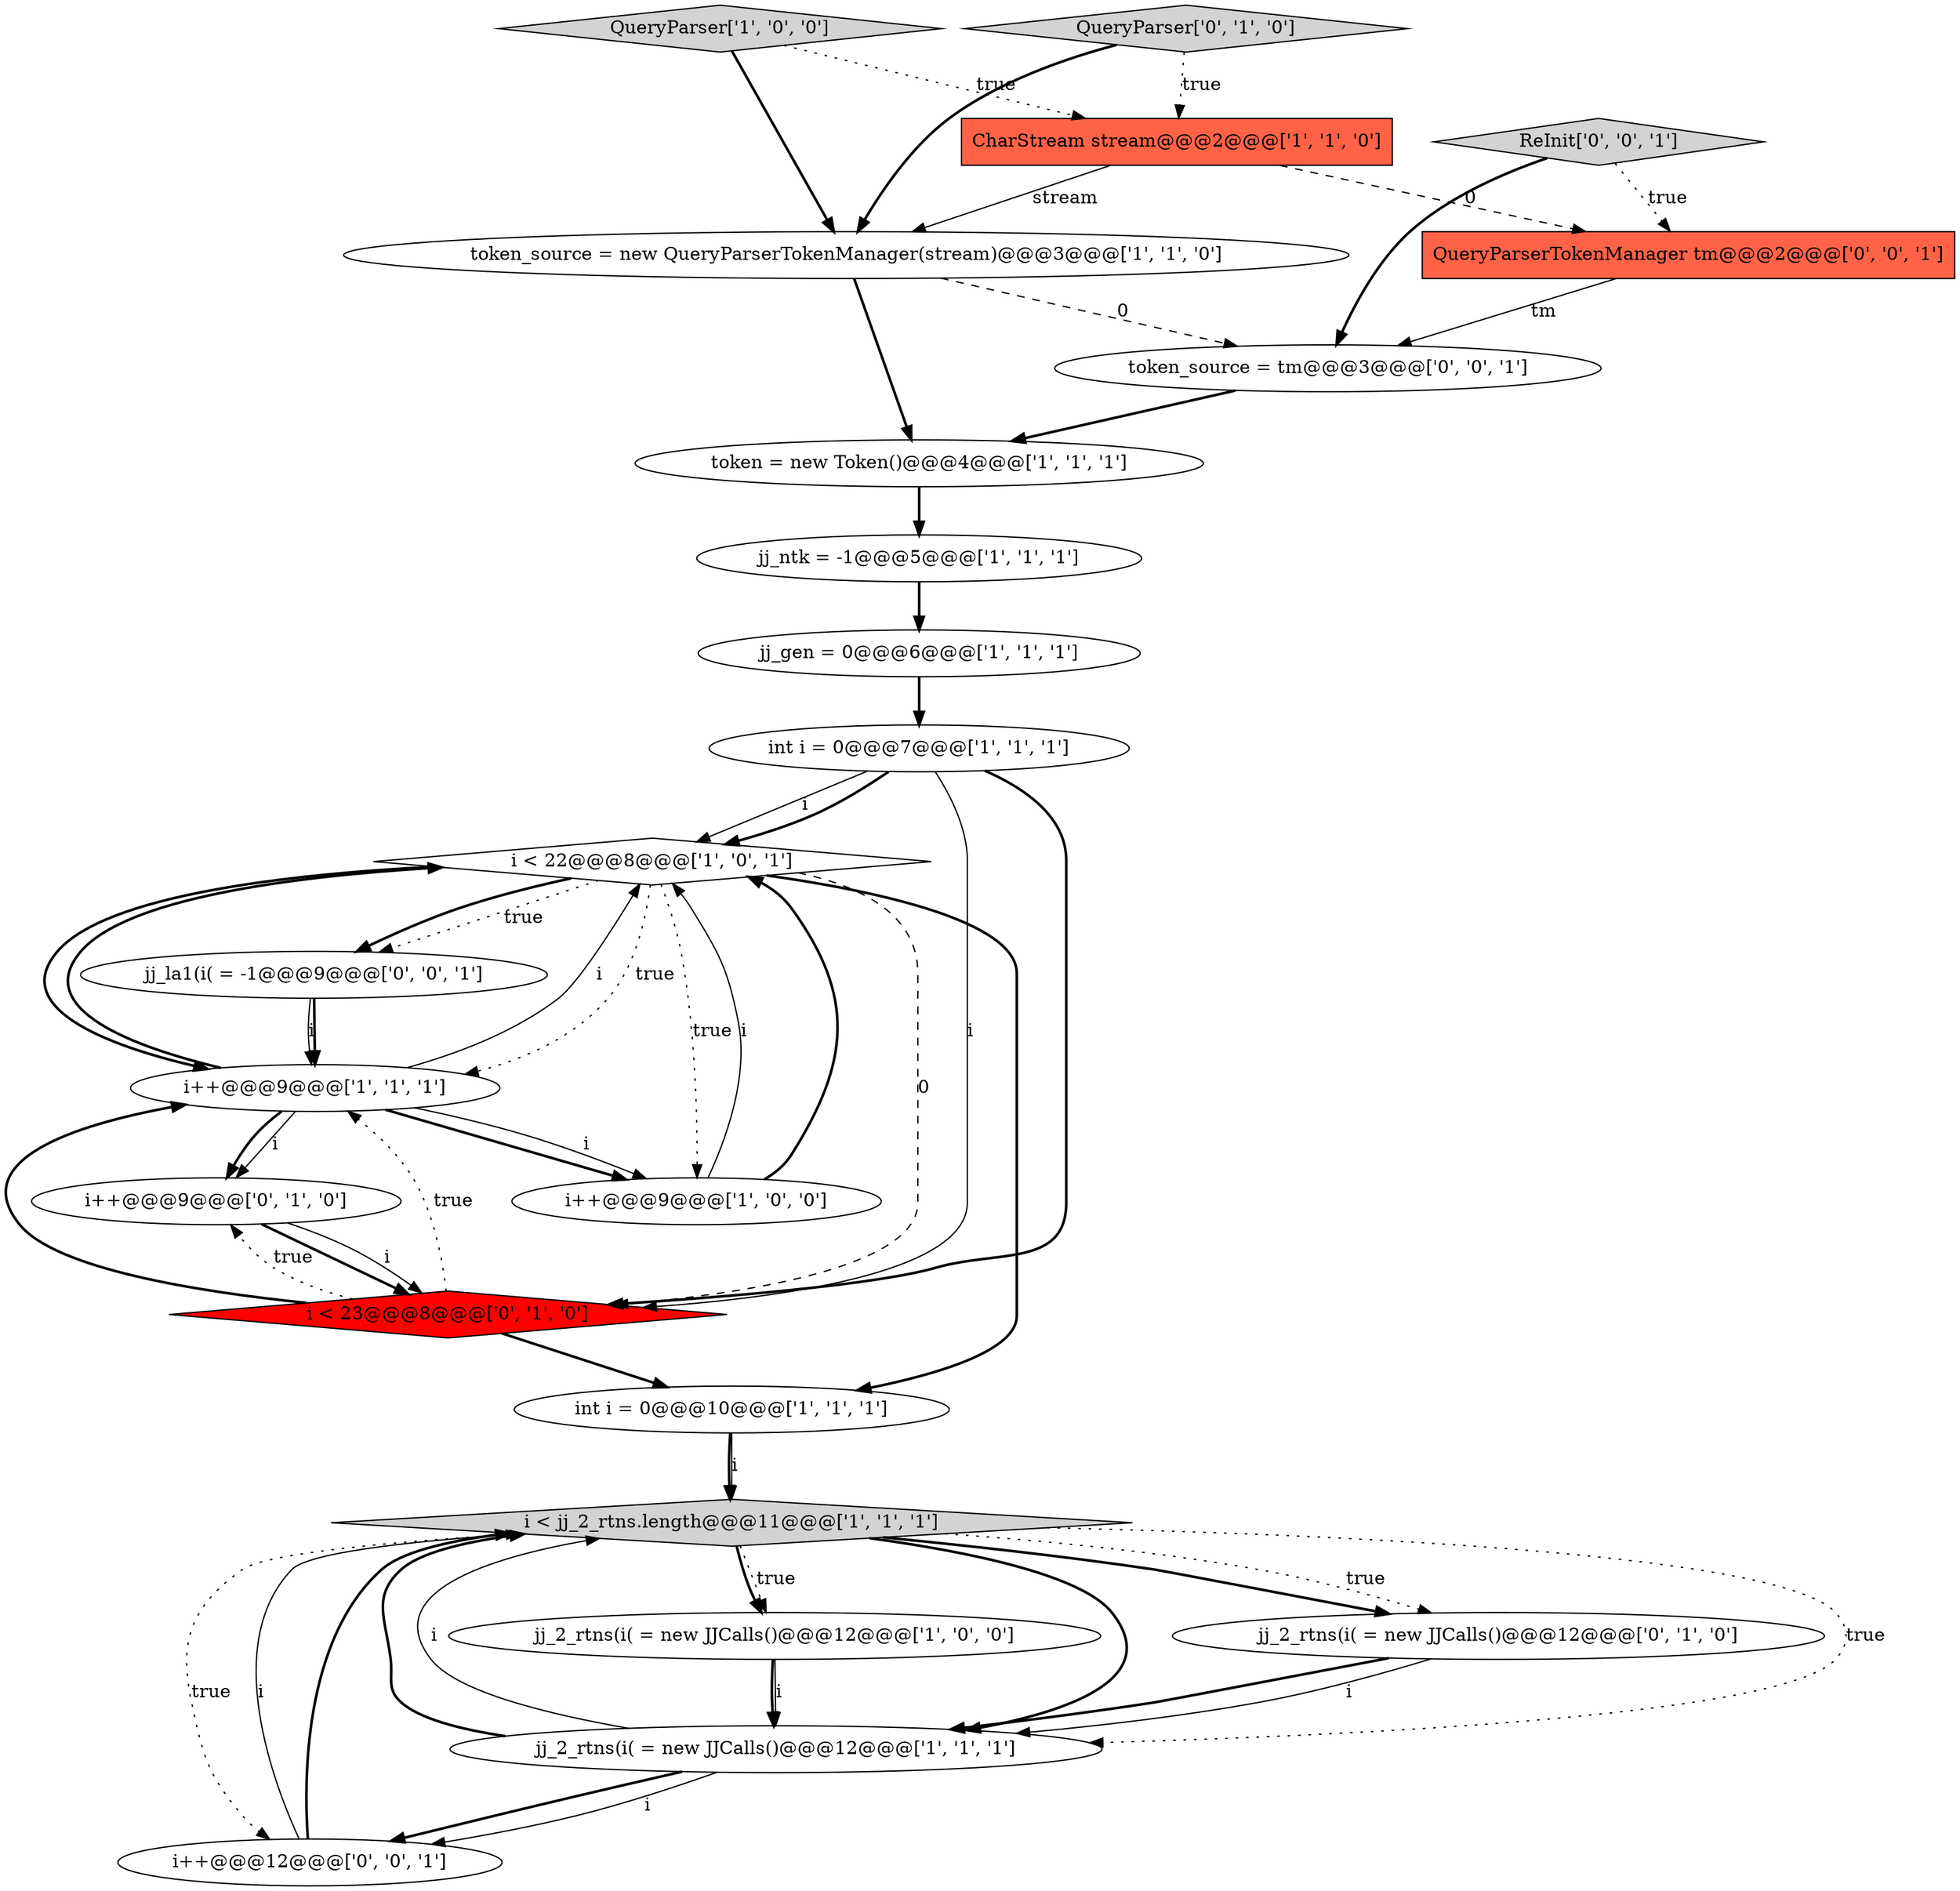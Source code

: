 digraph {
19 [style = filled, label = "QueryParserTokenManager tm@@@2@@@['0', '0', '1']", fillcolor = tomato, shape = box image = "AAA0AAABBB3BBB"];
7 [style = filled, label = "int i = 0@@@10@@@['1', '1', '1']", fillcolor = white, shape = ellipse image = "AAA0AAABBB1BBB"];
5 [style = filled, label = "i++@@@9@@@['1', '1', '1']", fillcolor = white, shape = ellipse image = "AAA0AAABBB1BBB"];
8 [style = filled, label = "jj_ntk = -1@@@5@@@['1', '1', '1']", fillcolor = white, shape = ellipse image = "AAA0AAABBB1BBB"];
4 [style = filled, label = "token = new Token()@@@4@@@['1', '1', '1']", fillcolor = white, shape = ellipse image = "AAA0AAABBB1BBB"];
18 [style = filled, label = "ReInit['0', '0', '1']", fillcolor = lightgray, shape = diamond image = "AAA0AAABBB3BBB"];
22 [style = filled, label = "i++@@@12@@@['0', '0', '1']", fillcolor = white, shape = ellipse image = "AAA0AAABBB3BBB"];
9 [style = filled, label = "jj_2_rtns(i( = new JJCalls()@@@12@@@['1', '0', '0']", fillcolor = white, shape = ellipse image = "AAA0AAABBB1BBB"];
14 [style = filled, label = "i++@@@9@@@['0', '1', '0']", fillcolor = white, shape = ellipse image = "AAA0AAABBB2BBB"];
1 [style = filled, label = "CharStream stream@@@2@@@['1', '1', '0']", fillcolor = tomato, shape = box image = "AAA0AAABBB1BBB"];
0 [style = filled, label = "i++@@@9@@@['1', '0', '0']", fillcolor = white, shape = ellipse image = "AAA0AAABBB1BBB"];
3 [style = filled, label = "int i = 0@@@7@@@['1', '1', '1']", fillcolor = white, shape = ellipse image = "AAA0AAABBB1BBB"];
13 [style = filled, label = "jj_2_rtns(i( = new JJCalls()@@@12@@@['1', '1', '1']", fillcolor = white, shape = ellipse image = "AAA0AAABBB1BBB"];
20 [style = filled, label = "jj_la1(i( = -1@@@9@@@['0', '0', '1']", fillcolor = white, shape = ellipse image = "AAA0AAABBB3BBB"];
2 [style = filled, label = "i < 22@@@8@@@['1', '0', '1']", fillcolor = white, shape = diamond image = "AAA0AAABBB1BBB"];
15 [style = filled, label = "QueryParser['0', '1', '0']", fillcolor = lightgray, shape = diamond image = "AAA0AAABBB2BBB"];
12 [style = filled, label = "QueryParser['1', '0', '0']", fillcolor = lightgray, shape = diamond image = "AAA0AAABBB1BBB"];
17 [style = filled, label = "jj_2_rtns(i( = new JJCalls()@@@12@@@['0', '1', '0']", fillcolor = white, shape = ellipse image = "AAA0AAABBB2BBB"];
10 [style = filled, label = "jj_gen = 0@@@6@@@['1', '1', '1']", fillcolor = white, shape = ellipse image = "AAA0AAABBB1BBB"];
11 [style = filled, label = "i < jj_2_rtns.length@@@11@@@['1', '1', '1']", fillcolor = lightgray, shape = diamond image = "AAA0AAABBB1BBB"];
21 [style = filled, label = "token_source = tm@@@3@@@['0', '0', '1']", fillcolor = white, shape = ellipse image = "AAA0AAABBB3BBB"];
16 [style = filled, label = "i < 23@@@8@@@['0', '1', '0']", fillcolor = red, shape = diamond image = "AAA1AAABBB2BBB"];
6 [style = filled, label = "token_source = new QueryParserTokenManager(stream)@@@3@@@['1', '1', '0']", fillcolor = white, shape = ellipse image = "AAA0AAABBB1BBB"];
2->20 [style = dotted, label="true"];
14->16 [style = bold, label=""];
6->21 [style = dashed, label="0"];
8->10 [style = bold, label=""];
3->2 [style = solid, label="i"];
20->5 [style = solid, label="i"];
2->20 [style = bold, label=""];
3->16 [style = solid, label="i"];
7->11 [style = bold, label=""];
2->0 [style = dotted, label="true"];
5->2 [style = solid, label="i"];
13->22 [style = solid, label="i"];
0->2 [style = bold, label=""];
1->19 [style = dashed, label="0"];
16->7 [style = bold, label=""];
18->19 [style = dotted, label="true"];
11->17 [style = dotted, label="true"];
12->1 [style = dotted, label="true"];
5->14 [style = solid, label="i"];
10->3 [style = bold, label=""];
1->6 [style = solid, label="stream"];
11->9 [style = dotted, label="true"];
15->6 [style = bold, label=""];
11->13 [style = dotted, label="true"];
5->14 [style = bold, label=""];
3->16 [style = bold, label=""];
11->9 [style = bold, label=""];
12->6 [style = bold, label=""];
13->11 [style = bold, label=""];
11->22 [style = dotted, label="true"];
20->5 [style = bold, label=""];
14->16 [style = solid, label="i"];
6->4 [style = bold, label=""];
5->2 [style = bold, label=""];
9->13 [style = solid, label="i"];
13->11 [style = solid, label="i"];
19->21 [style = solid, label="tm"];
3->2 [style = bold, label=""];
5->0 [style = bold, label=""];
17->13 [style = solid, label="i"];
15->1 [style = dotted, label="true"];
2->16 [style = dashed, label="0"];
11->13 [style = bold, label=""];
16->14 [style = dotted, label="true"];
16->5 [style = dotted, label="true"];
5->0 [style = solid, label="i"];
16->5 [style = bold, label=""];
22->11 [style = solid, label="i"];
4->8 [style = bold, label=""];
11->17 [style = bold, label=""];
17->13 [style = bold, label=""];
21->4 [style = bold, label=""];
13->22 [style = bold, label=""];
2->7 [style = bold, label=""];
18->21 [style = bold, label=""];
2->5 [style = dotted, label="true"];
22->11 [style = bold, label=""];
7->11 [style = solid, label="i"];
2->5 [style = bold, label=""];
9->13 [style = bold, label=""];
0->2 [style = solid, label="i"];
}
